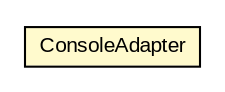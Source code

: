 #!/usr/local/bin/dot
#
# Class diagram 
# Generated by UMLGraph version R5_6-24-gf6e263 (http://www.umlgraph.org/)
#

digraph G {
	edge [fontname="arial",fontsize=10,labelfontname="arial",labelfontsize=10];
	node [fontname="arial",fontsize=10,shape=plaintext];
	nodesep=0.25;
	ranksep=0.5;
	// org.miloss.fgsms.sdks.ConsoleAdapter
	c241634 [label=<<table title="org.miloss.fgsms.sdks.ConsoleAdapter" border="0" cellborder="1" cellspacing="0" cellpadding="2" port="p" bgcolor="lemonChiffon" href="./ConsoleAdapter.html">
		<tr><td><table border="0" cellspacing="0" cellpadding="1">
<tr><td align="center" balign="center"> ConsoleAdapter </td></tr>
		</table></td></tr>
		</table>>, URL="./ConsoleAdapter.html", fontname="arial", fontcolor="black", fontsize=10.0];
}

